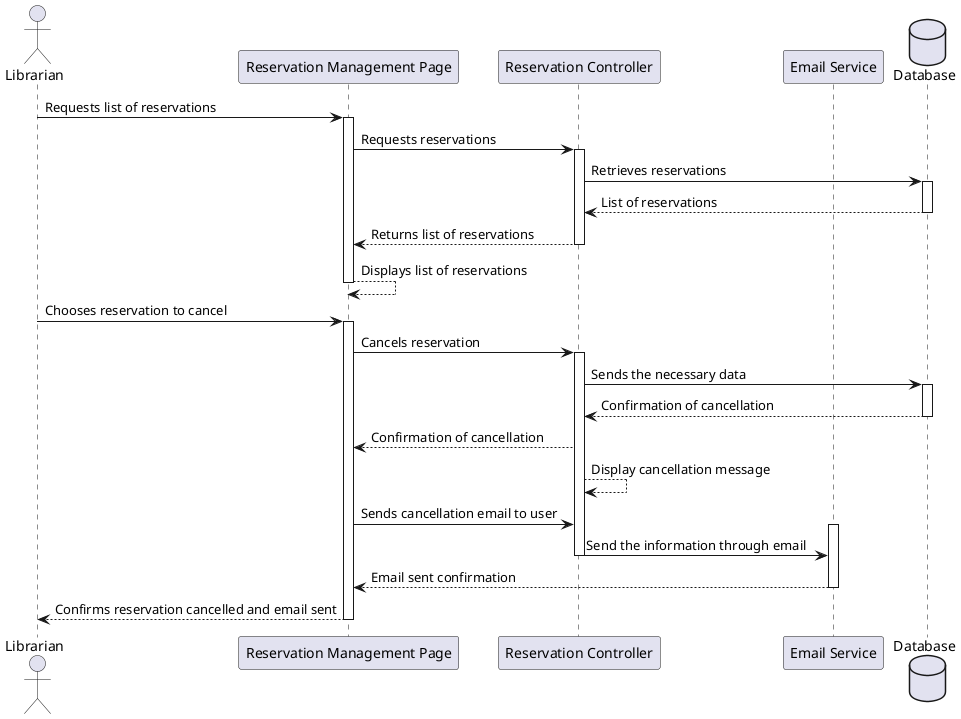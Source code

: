 @startuml
actor "Librarian" as Librarian
participant "Reservation Management Page" as System
participant "Reservation Controller" as Controller
participant "Email Service" as Email
database "Database" as Database

Librarian -> System: Requests list of reservations
activate System

System -> Controller: Requests reservations
activate Controller

Controller -> Database: Retrieves reservations
activate Database
Database --> Controller: List of reservations
deactivate Database
Controller --> System: Returns list of reservations
deactivate Controller

System --> System: Displays list of reservations
deactivate System

Librarian -> System: Chooses reservation to cancel
activate System

System -> Controller: Cancels reservation
activate Controller
Controller -> Database: Sends the necessary data
activate Database
Database --> Controller: Confirmation of cancellation
deactivate Database
Controller --> System: Confirmation of cancellation
Controller --> Controller: Display cancellation message
 

System -> Controller: Sends cancellation email to user
activate Email
Controller -> Email:Send the information through email
deactivate Controller
Email --> System: Email sent confirmation
deactivate Email

System --> Librarian: Confirms reservation cancelled and email sent
deactivate System
@enduml
